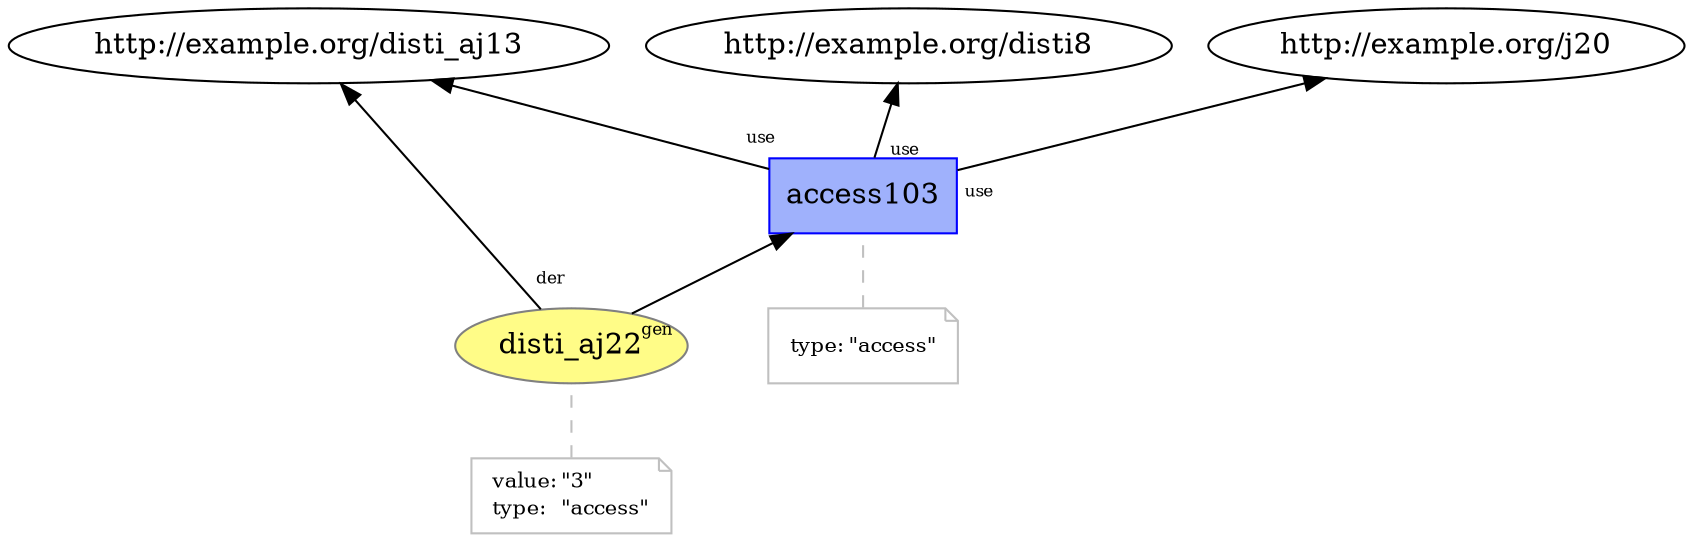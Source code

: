 digraph "PROV" { size="16,12"; rankdir="BT";
"http://example.org/disti_aj22" [fillcolor="#FFFC87",color="#808080",style="filled",label="disti_aj22",URL="http://example.org/disti_aj22"]
"-attrs0" [color="gray",shape="note",fontsize="10",fontcolor="black",label=<<TABLE cellpadding="0" border="0">
	<TR>
	    <TD align="left">value:</TD>
	    <TD align="left">&quot;3&quot;</TD>
	</TR>
	<TR>
	    <TD align="left">type:</TD>
	    <TD align="left">&quot;access&quot;</TD>
	</TR>
</TABLE>>]
"-attrs0" -> "http://example.org/disti_aj22" [color="gray",style="dashed",arrowhead="none"]
"http://example.org/access103" [fillcolor="#9FB1FC",color="#0000FF",shape="polygon",sides="4",style="filled",label="access103",URL="http://example.org/access103"]
"-attrs1" [color="gray",shape="note",fontsize="10",fontcolor="black",label=<<TABLE cellpadding="0" border="0">
	<TR>
	    <TD align="left">type:</TD>
	    <TD align="left">&quot;access&quot;</TD>
	</TR>
</TABLE>>]
"-attrs1" -> "http://example.org/access103" [color="gray",style="dashed",arrowhead="none"]
"http://example.org/access103" -> "http://example.org/disti_aj13" [labelfontsize="8",labeldistance="1.5",labelangle="60.0",rotation="20",taillabel="use"]
"http://example.org/disti_aj22" -> "http://example.org/disti_aj13" [labelfontsize="8",labeldistance="1.5",labelangle="60.0",rotation="20",taillabel="der"]
"http://example.org/disti_aj22" -> "http://example.org/access103" [labelfontsize="8",labeldistance="1.5",labelangle="60.0",rotation="20",taillabel="gen"]
"http://example.org/access103" -> "http://example.org/disti8" [labelfontsize="8",labeldistance="1.5",labelangle="60.0",rotation="20",taillabel="use"]
"http://example.org/access103" -> "http://example.org/j20" [labelfontsize="8",labeldistance="1.5",labelangle="60.0",rotation="20",taillabel="use"]
}